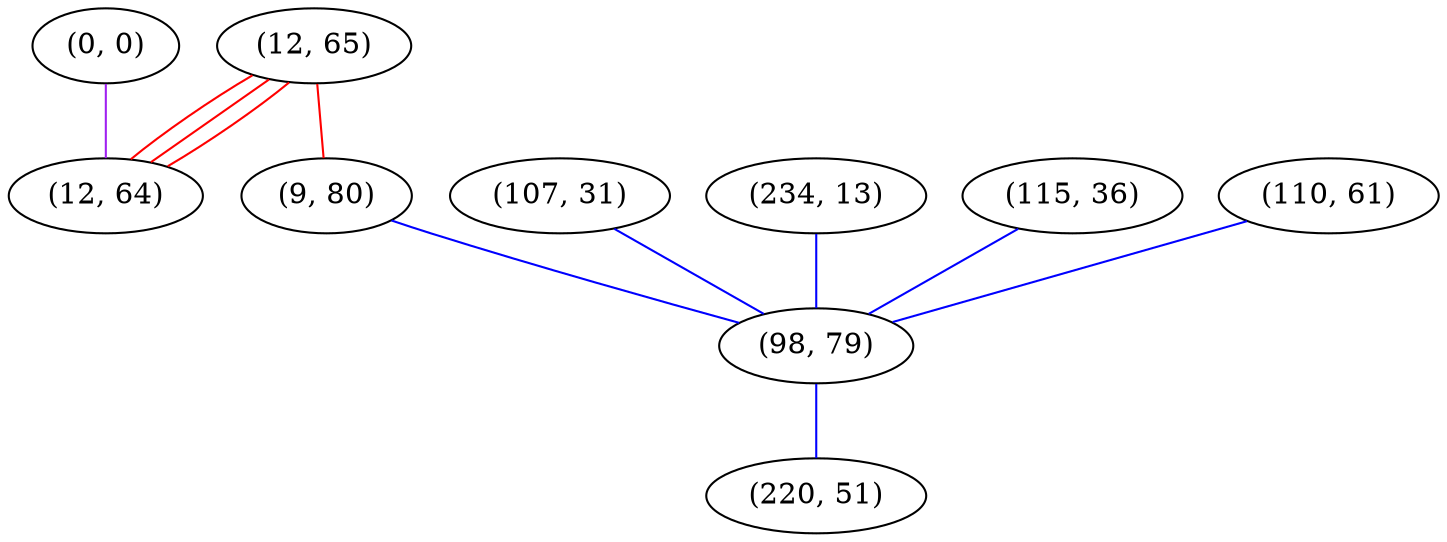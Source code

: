 graph "" {
"(0, 0)";
"(12, 65)";
"(12, 64)";
"(107, 31)";
"(234, 13)";
"(115, 36)";
"(9, 80)";
"(110, 61)";
"(98, 79)";
"(220, 51)";
"(0, 0)" -- "(12, 64)"  [color=purple, key=0, weight=4];
"(12, 65)" -- "(9, 80)"  [color=red, key=0, weight=1];
"(12, 65)" -- "(12, 64)"  [color=red, key=0, weight=1];
"(12, 65)" -- "(12, 64)"  [color=red, key=1, weight=1];
"(12, 65)" -- "(12, 64)"  [color=red, key=2, weight=1];
"(107, 31)" -- "(98, 79)"  [color=blue, key=0, weight=3];
"(234, 13)" -- "(98, 79)"  [color=blue, key=0, weight=3];
"(115, 36)" -- "(98, 79)"  [color=blue, key=0, weight=3];
"(9, 80)" -- "(98, 79)"  [color=blue, key=0, weight=3];
"(110, 61)" -- "(98, 79)"  [color=blue, key=0, weight=3];
"(98, 79)" -- "(220, 51)"  [color=blue, key=0, weight=3];
}
